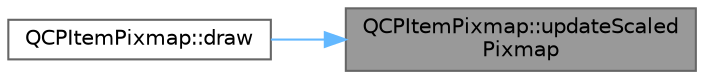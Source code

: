 digraph "QCPItemPixmap::updateScaledPixmap"
{
 // LATEX_PDF_SIZE
  bgcolor="transparent";
  edge [fontname=Helvetica,fontsize=10,labelfontname=Helvetica,labelfontsize=10];
  node [fontname=Helvetica,fontsize=10,shape=box,height=0.2,width=0.4];
  rankdir="RL";
  Node1 [label="QCPItemPixmap::updateScaled\lPixmap",height=0.2,width=0.4,color="gray40", fillcolor="grey60", style="filled", fontcolor="black",tooltip=" "];
  Node1 -> Node2 [dir="back",color="steelblue1",style="solid"];
  Node2 [label="QCPItemPixmap::draw",height=0.2,width=0.4,color="grey40", fillcolor="white", style="filled",URL="$class_q_c_p_item_pixmap.html#a9538a7d37fe20a4ff4bb2cb5bbbf2b48",tooltip=" "];
}
